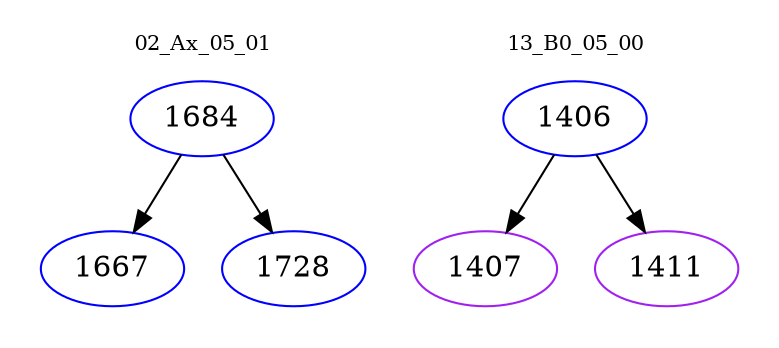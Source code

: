 digraph{
subgraph cluster_0 {
color = white
label = "02_Ax_05_01";
fontsize=10;
T0_1684 [label="1684", color="blue"]
T0_1684 -> T0_1667 [color="black"]
T0_1667 [label="1667", color="blue"]
T0_1684 -> T0_1728 [color="black"]
T0_1728 [label="1728", color="blue"]
}
subgraph cluster_1 {
color = white
label = "13_B0_05_00";
fontsize=10;
T1_1406 [label="1406", color="blue"]
T1_1406 -> T1_1407 [color="black"]
T1_1407 [label="1407", color="purple"]
T1_1406 -> T1_1411 [color="black"]
T1_1411 [label="1411", color="purple"]
}
}
